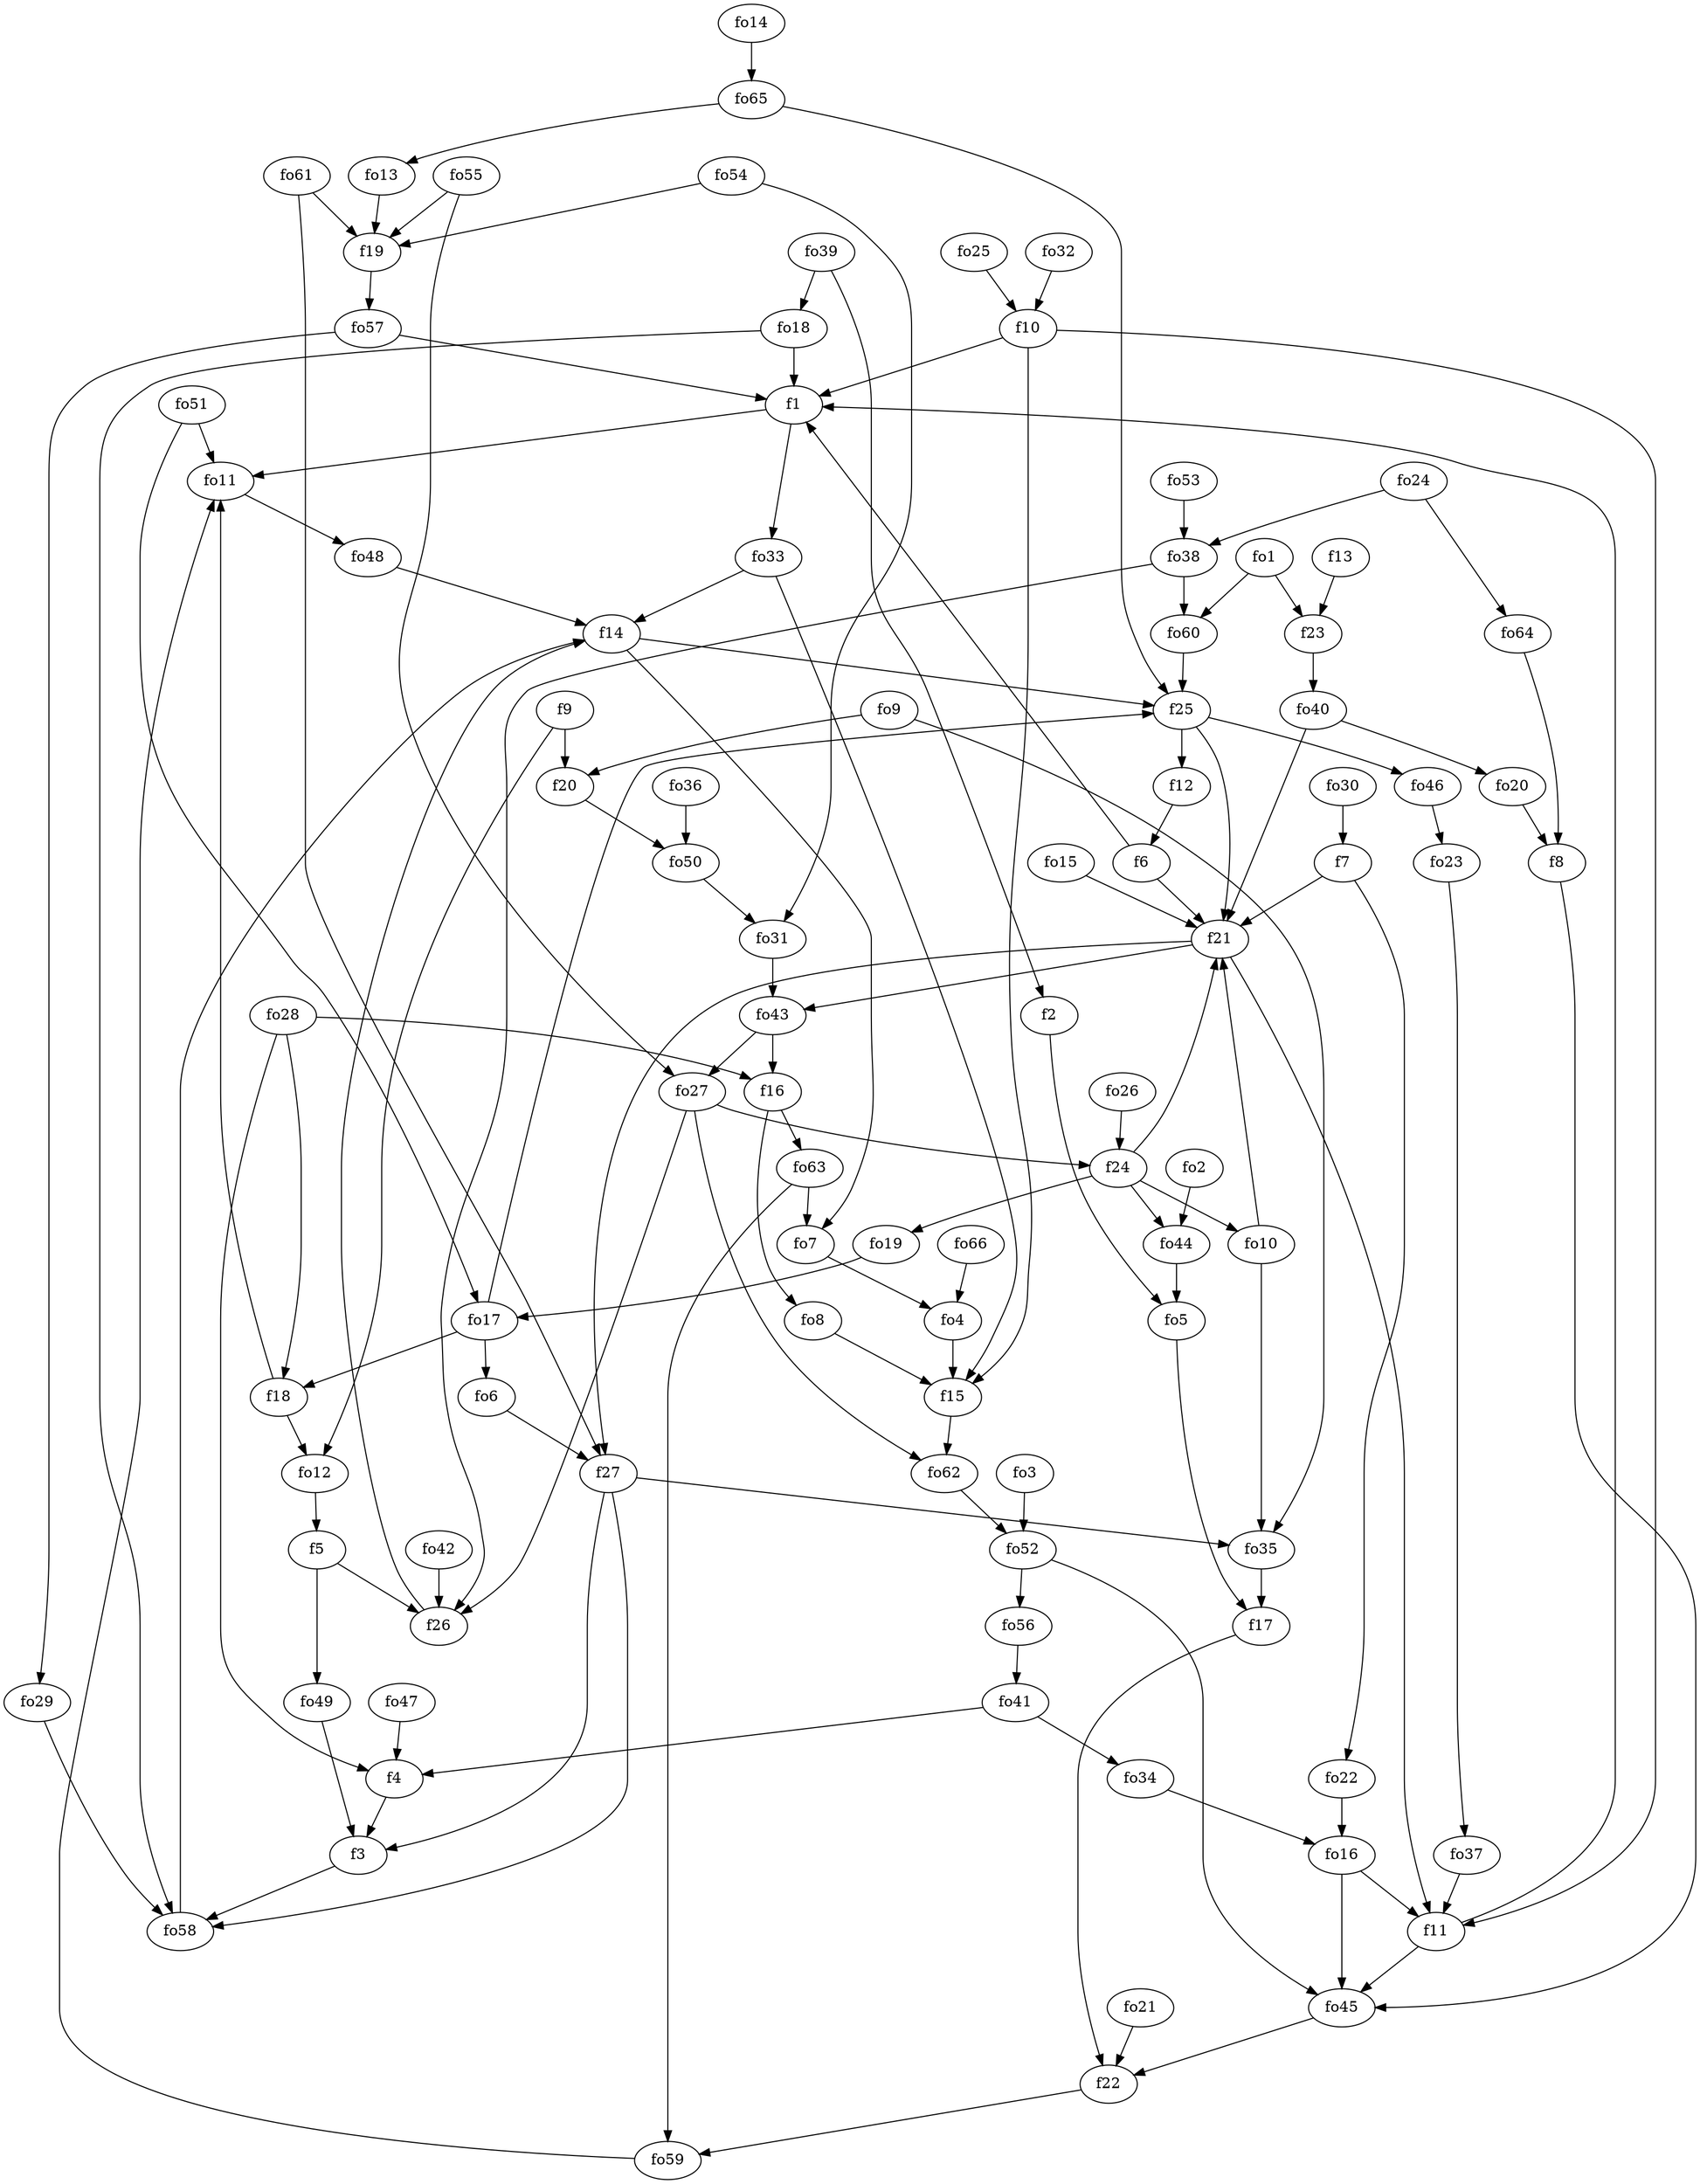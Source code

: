 strict digraph  {
f1;
f2;
f3;
f4;
f5;
f6;
f7;
f8;
f9;
f10;
f11;
f12;
f13;
f14;
f15;
f16;
f17;
f18;
f19;
f20;
f21;
f22;
f23;
f24;
f25;
f26;
f27;
fo1;
fo2;
fo3;
fo4;
fo5;
fo6;
fo7;
fo8;
fo9;
fo10;
fo11;
fo12;
fo13;
fo14;
fo15;
fo16;
fo17;
fo18;
fo19;
fo20;
fo21;
fo22;
fo23;
fo24;
fo25;
fo26;
fo27;
fo28;
fo29;
fo30;
fo31;
fo32;
fo33;
fo34;
fo35;
fo36;
fo37;
fo38;
fo39;
fo40;
fo41;
fo42;
fo43;
fo44;
fo45;
fo46;
fo47;
fo48;
fo49;
fo50;
fo51;
fo52;
fo53;
fo54;
fo55;
fo56;
fo57;
fo58;
fo59;
fo60;
fo61;
fo62;
fo63;
fo64;
fo65;
fo66;
f1 -> fo33  [weight=2];
f1 -> fo11  [weight=2];
f2 -> fo5  [weight=2];
f3 -> fo58  [weight=2];
f4 -> f3  [weight=2];
f5 -> fo49  [weight=2];
f5 -> f26  [weight=2];
f6 -> f21  [weight=2];
f6 -> f1  [weight=2];
f7 -> fo22  [weight=2];
f7 -> f21  [weight=2];
f8 -> fo45  [weight=2];
f9 -> fo12  [weight=2];
f9 -> f20  [weight=2];
f10 -> f15  [weight=2];
f10 -> f11  [weight=2];
f10 -> f1  [weight=2];
f11 -> fo45  [weight=2];
f11 -> f1  [weight=2];
f12 -> f6  [weight=2];
f13 -> f23  [weight=2];
f14 -> fo7  [weight=2];
f14 -> f25  [weight=2];
f15 -> fo62  [weight=2];
f16 -> fo63  [weight=2];
f16 -> fo8  [weight=2];
f17 -> f22  [weight=2];
f18 -> fo12  [weight=2];
f18 -> fo11  [weight=2];
f19 -> fo57  [weight=2];
f20 -> fo50  [weight=2];
f21 -> f11  [weight=2];
f21 -> f27  [weight=2];
f21 -> fo43  [weight=2];
f22 -> fo59  [weight=2];
f23 -> fo40  [weight=2];
f24 -> fo10  [weight=2];
f24 -> fo44  [weight=2];
f24 -> fo19  [weight=2];
f24 -> f21  [weight=2];
f25 -> f21  [weight=2];
f25 -> fo46  [weight=2];
f25 -> f12  [weight=2];
f26 -> f14  [weight=2];
f27 -> fo58  [weight=2];
f27 -> f3  [weight=2];
f27 -> fo35  [weight=2];
fo1 -> f23  [weight=2];
fo1 -> fo60  [weight=2];
fo2 -> fo44  [weight=2];
fo3 -> fo52  [weight=2];
fo4 -> f15  [weight=2];
fo5 -> f17  [weight=2];
fo6 -> f27  [weight=2];
fo7 -> fo4  [weight=2];
fo8 -> f15  [weight=2];
fo9 -> f20  [weight=2];
fo9 -> fo35  [weight=2];
fo10 -> f21  [weight=2];
fo10 -> fo35  [weight=2];
fo11 -> fo48  [weight=2];
fo12 -> f5  [weight=2];
fo13 -> f19  [weight=2];
fo14 -> fo65  [weight=2];
fo15 -> f21  [weight=2];
fo16 -> fo45  [weight=2];
fo16 -> f11  [weight=2];
fo17 -> fo6  [weight=2];
fo17 -> f25  [weight=2];
fo17 -> f18  [weight=2];
fo18 -> f1  [weight=2];
fo18 -> fo58  [weight=2];
fo19 -> fo17  [weight=2];
fo20 -> f8  [weight=2];
fo21 -> f22  [weight=2];
fo22 -> fo16  [weight=2];
fo23 -> fo37  [weight=2];
fo24 -> fo38  [weight=2];
fo24 -> fo64  [weight=2];
fo25 -> f10  [weight=2];
fo26 -> f24  [weight=2];
fo27 -> f26  [weight=2];
fo27 -> fo62  [weight=2];
fo27 -> f24  [weight=2];
fo28 -> f18  [weight=2];
fo28 -> f16  [weight=2];
fo28 -> f4  [weight=2];
fo29 -> fo58  [weight=2];
fo30 -> f7  [weight=2];
fo31 -> fo43  [weight=2];
fo32 -> f10  [weight=2];
fo33 -> f15  [weight=2];
fo33 -> f14  [weight=2];
fo34 -> fo16  [weight=2];
fo35 -> f17  [weight=2];
fo36 -> fo50  [weight=2];
fo37 -> f11  [weight=2];
fo38 -> f26  [weight=2];
fo38 -> fo60  [weight=2];
fo39 -> f2  [weight=2];
fo39 -> fo18  [weight=2];
fo40 -> fo20  [weight=2];
fo40 -> f21  [weight=2];
fo41 -> fo34  [weight=2];
fo41 -> f4  [weight=2];
fo42 -> f26  [weight=2];
fo43 -> fo27  [weight=2];
fo43 -> f16  [weight=2];
fo44 -> fo5  [weight=2];
fo45 -> f22  [weight=2];
fo46 -> fo23  [weight=2];
fo47 -> f4  [weight=2];
fo48 -> f14  [weight=2];
fo49 -> f3  [weight=2];
fo50 -> fo31  [weight=2];
fo51 -> fo11  [weight=2];
fo51 -> fo17  [weight=2];
fo52 -> fo56  [weight=2];
fo52 -> fo45  [weight=2];
fo53 -> fo38  [weight=2];
fo54 -> fo31  [weight=2];
fo54 -> f19  [weight=2];
fo55 -> fo27  [weight=2];
fo55 -> f19  [weight=2];
fo56 -> fo41  [weight=2];
fo57 -> fo29  [weight=2];
fo57 -> f1  [weight=2];
fo58 -> f14  [weight=2];
fo59 -> fo11  [weight=2];
fo60 -> f25  [weight=2];
fo61 -> f19  [weight=2];
fo61 -> f27  [weight=2];
fo62 -> fo52  [weight=2];
fo63 -> fo7  [weight=2];
fo63 -> fo59  [weight=2];
fo64 -> f8  [weight=2];
fo65 -> fo13  [weight=2];
fo65 -> f25  [weight=2];
fo66 -> fo4  [weight=2];
}
